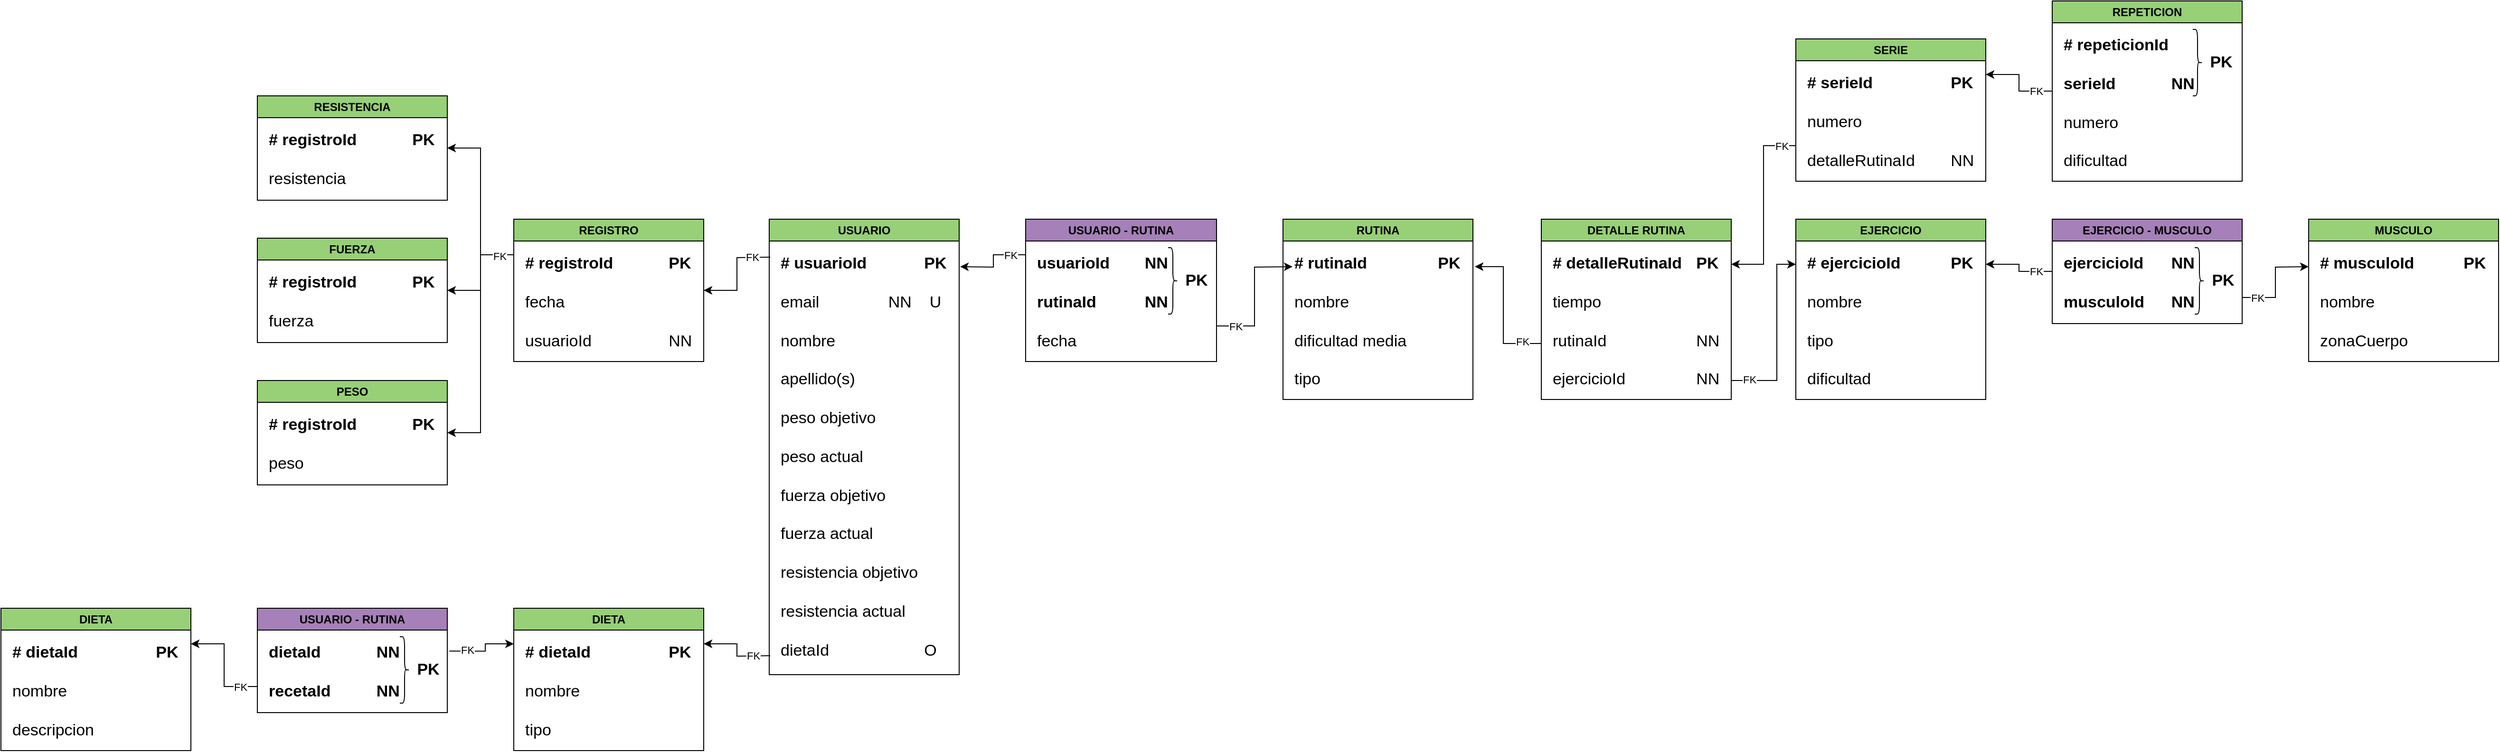 <mxfile version="22.1.11" type="github">
  <diagram name="Página-1" id="gjtRLzLxao2fpndlLqgI">
    <mxGraphModel dx="3434" dy="2511" grid="1" gridSize="10" guides="1" tooltips="1" connect="1" arrows="1" fold="1" page="1" pageScale="1" pageWidth="827" pageHeight="1169" math="0" shadow="0">
      <root>
        <mxCell id="0" />
        <mxCell id="1" parent="0" />
        <mxCell id="w3PoWwuRmh8IUbwpKN5N-68" style="edgeStyle=orthogonalEdgeStyle;rounded=0;orthogonalLoop=1;jettySize=auto;html=1;entryX=1;entryY=0.25;entryDx=0;entryDy=0;" edge="1" parent="1" target="w3PoWwuRmh8IUbwpKN5N-58">
          <mxGeometry relative="1" as="geometry">
            <mxPoint x="40" y="520" as="sourcePoint" />
          </mxGeometry>
        </mxCell>
        <mxCell id="w3PoWwuRmh8IUbwpKN5N-69" value="FK" style="edgeLabel;html=1;align=center;verticalAlign=middle;resizable=0;points=[];" vertex="1" connectable="0" parent="w3PoWwuRmh8IUbwpKN5N-68">
          <mxGeometry x="-0.59" relative="1" as="geometry">
            <mxPoint x="-1" as="offset" />
          </mxGeometry>
        </mxCell>
        <mxCell id="w3PoWwuRmh8IUbwpKN5N-77" style="edgeStyle=orthogonalEdgeStyle;rounded=0;orthogonalLoop=1;jettySize=auto;html=1;entryX=1;entryY=0.5;entryDx=0;entryDy=0;" edge="1" parent="1" target="w3PoWwuRmh8IUbwpKN5N-75">
          <mxGeometry relative="1" as="geometry">
            <mxPoint x="40" y="100" as="sourcePoint" />
          </mxGeometry>
        </mxCell>
        <mxCell id="w3PoWwuRmh8IUbwpKN5N-78" value="FK" style="edgeLabel;html=1;align=center;verticalAlign=middle;resizable=0;points=[];" vertex="1" connectable="0" parent="w3PoWwuRmh8IUbwpKN5N-77">
          <mxGeometry x="-0.662" relative="1" as="geometry">
            <mxPoint x="-2" as="offset" />
          </mxGeometry>
        </mxCell>
        <mxCell id="w3PoWwuRmh8IUbwpKN5N-1" value="USUARIO" style="swimlane;whiteSpace=wrap;html=1;startSize=23;fillColor=#97D077;" vertex="1" parent="1">
          <mxGeometry x="39" y="60" width="200" height="480" as="geometry" />
        </mxCell>
        <mxCell id="w3PoWwuRmh8IUbwpKN5N-2" value="&lt;b style=&quot;font-size: 17px;&quot;&gt;# usuarioId&lt;span style=&quot;white-space: pre;&quot;&gt;&#x9;&lt;/span&gt;&lt;span style=&quot;white-space: pre;&quot;&gt;&#x9;&lt;/span&gt;PK&lt;/b&gt;&lt;br style=&quot;font-size: 17px;&quot;&gt;&lt;br style=&quot;font-size: 17px;&quot;&gt;email&lt;span style=&quot;&quot;&gt;&lt;span style=&quot;&quot;&gt;&amp;nbsp;&amp;nbsp;&lt;/span&gt;&lt;/span&gt;&lt;span style=&quot;&quot;&gt;&lt;span style=&quot;&quot;&gt;&amp;nbsp;&amp;nbsp;&amp;nbsp;&amp;nbsp;&lt;/span&gt;&lt;span style=&quot;&quot;&gt;&lt;span style=&quot;&quot;&gt;&amp;nbsp;&amp;nbsp;&amp;nbsp;&amp;nbsp;&lt;span style=&quot;white-space: pre;&quot;&gt;&#x9;&lt;/span&gt;&lt;/span&gt;&lt;/span&gt;NN&lt;span style=&quot;&quot;&gt;&lt;span style=&quot;&quot;&gt;&amp;nbsp;&amp;nbsp;&amp;nbsp;&amp;nbsp;&lt;/span&gt;&lt;/span&gt;U&lt;/span&gt;&lt;br style=&quot;font-size: 17px;&quot;&gt;&lt;br style=&quot;font-size: 17px;&quot;&gt;nombre&lt;br style=&quot;font-size: 17px;&quot;&gt;&lt;br style=&quot;font-size: 17px;&quot;&gt;apellido(s)&lt;br&gt;&lt;br&gt;peso objetivo&lt;br&gt;&lt;br&gt;peso actual&lt;br&gt;&lt;br&gt;fuerza objetivo&lt;br&gt;&lt;br&gt;fuerza actual&lt;br&gt;&lt;br&gt;resistencia objetivo&lt;br style=&quot;border-color: var(--border-color);&quot;&gt;&lt;br style=&quot;border-color: var(--border-color);&quot;&gt;resistencia actual&lt;br&gt;&lt;br&gt;dietaId&lt;span style=&quot;white-space: pre;&quot;&gt;&#x9;&lt;/span&gt;&lt;span style=&quot;white-space: pre;&quot;&gt;&#x9;&lt;/span&gt;&lt;span style=&quot;white-space: pre;&quot;&gt;&#x9;&lt;/span&gt;O" style="text;html=1;strokeColor=none;fillColor=none;align=left;verticalAlign=top;whiteSpace=wrap;rounded=0;fontSize=17;" vertex="1" parent="w3PoWwuRmh8IUbwpKN5N-1">
          <mxGeometry x="10" y="30" width="180" height="440" as="geometry" />
        </mxCell>
        <mxCell id="w3PoWwuRmh8IUbwpKN5N-3" style="edgeStyle=orthogonalEdgeStyle;rounded=0;orthogonalLoop=1;jettySize=auto;html=1;exitX=0;exitY=0.25;exitDx=0;exitDy=0;" edge="1" parent="1" source="w3PoWwuRmh8IUbwpKN5N-5">
          <mxGeometry relative="1" as="geometry">
            <mxPoint x="240" y="110" as="targetPoint" />
          </mxGeometry>
        </mxCell>
        <mxCell id="w3PoWwuRmh8IUbwpKN5N-20" value="FK" style="edgeLabel;html=1;align=center;verticalAlign=middle;resizable=0;points=[];" vertex="1" connectable="0" parent="w3PoWwuRmh8IUbwpKN5N-3">
          <mxGeometry x="-0.615" relative="1" as="geometry">
            <mxPoint as="offset" />
          </mxGeometry>
        </mxCell>
        <mxCell id="w3PoWwuRmh8IUbwpKN5N-4" style="edgeStyle=orthogonalEdgeStyle;rounded=0;orthogonalLoop=1;jettySize=auto;html=1;exitX=1;exitY=0.75;exitDx=0;exitDy=0;" edge="1" parent="1" source="w3PoWwuRmh8IUbwpKN5N-5">
          <mxGeometry relative="1" as="geometry">
            <mxPoint x="590" y="110" as="targetPoint" />
          </mxGeometry>
        </mxCell>
        <mxCell id="w3PoWwuRmh8IUbwpKN5N-21" value="FK" style="edgeLabel;html=1;align=center;verticalAlign=middle;resizable=0;points=[];" vertex="1" connectable="0" parent="w3PoWwuRmh8IUbwpKN5N-4">
          <mxGeometry x="-0.641" y="-1" relative="1" as="geometry">
            <mxPoint x="-6" y="-1" as="offset" />
          </mxGeometry>
        </mxCell>
        <mxCell id="w3PoWwuRmh8IUbwpKN5N-5" value="USUARIO - RUTINA" style="swimlane;whiteSpace=wrap;html=1;fillColor=#A680B8;" vertex="1" parent="1">
          <mxGeometry x="309" y="60" width="201" height="150" as="geometry" />
        </mxCell>
        <mxCell id="w3PoWwuRmh8IUbwpKN5N-6" value="&lt;div style=&quot;text-align: right;&quot;&gt;&lt;b style=&quot;background-color: initial;&quot;&gt;usuarioId&lt;span style=&quot;white-space: pre;&quot;&gt;&#x9;&lt;/span&gt;NN&lt;/b&gt;&lt;/div&gt;&lt;br style=&quot;font-size: 17px;&quot;&gt;&lt;b&gt;rutinaId&lt;/b&gt;&lt;span style=&quot;font-weight: bold; white-space: pre;&quot;&gt;&#x9;&lt;span style=&quot;white-space: pre;&quot;&gt;&#x9;&lt;/span&gt;&lt;/span&gt;&lt;b&gt;NN&lt;/b&gt;&lt;br&gt;&lt;br&gt;fecha" style="text;html=1;strokeColor=none;fillColor=none;align=left;verticalAlign=top;whiteSpace=wrap;rounded=0;fontSize=17;" vertex="1" parent="w3PoWwuRmh8IUbwpKN5N-5">
          <mxGeometry x="10" y="30" width="180" height="110" as="geometry" />
        </mxCell>
        <mxCell id="w3PoWwuRmh8IUbwpKN5N-7" value="" style="shape=curlyBracket;whiteSpace=wrap;html=1;rounded=1;flipH=1;labelPosition=right;verticalLabelPosition=middle;align=left;verticalAlign=middle;size=0.5;" vertex="1" parent="w3PoWwuRmh8IUbwpKN5N-5">
          <mxGeometry x="150" y="30" width="10" height="70" as="geometry" />
        </mxCell>
        <mxCell id="w3PoWwuRmh8IUbwpKN5N-8" value="&lt;b style=&quot;font-size: 17px;&quot;&gt;PK&lt;/b&gt;" style="text;html=1;strokeColor=none;fillColor=none;align=center;verticalAlign=middle;whiteSpace=wrap;rounded=0;fontSize=17;" vertex="1" parent="w3PoWwuRmh8IUbwpKN5N-5">
          <mxGeometry x="150" y="50" width="60" height="30" as="geometry" />
        </mxCell>
        <mxCell id="w3PoWwuRmh8IUbwpKN5N-9" value="RUTINA" style="swimlane;whiteSpace=wrap;html=1;fillColor=#97D077;" vertex="1" parent="1">
          <mxGeometry x="580" y="60" width="200" height="190" as="geometry" />
        </mxCell>
        <mxCell id="w3PoWwuRmh8IUbwpKN5N-10" value="&lt;b style=&quot;font-size: 17px;&quot;&gt;# rutinaId&lt;span style=&quot;white-space: pre;&quot;&gt;&#x9;&lt;span style=&quot;white-space: pre;&quot;&gt;&#x9;&lt;/span&gt;&lt;/span&gt;PK&lt;/b&gt;&lt;br style=&quot;font-size: 17px;&quot;&gt;&lt;br&gt;nombre&lt;br&gt;&lt;br style=&quot;font-size: 17px;&quot;&gt;dificultad media&lt;br style=&quot;font-size: 17px;&quot;&gt;&lt;br&gt;tipo" style="text;html=1;strokeColor=none;fillColor=none;align=left;verticalAlign=top;whiteSpace=wrap;rounded=0;fontSize=17;" vertex="1" parent="w3PoWwuRmh8IUbwpKN5N-9">
          <mxGeometry x="10" y="30" width="180" height="150" as="geometry" />
        </mxCell>
        <mxCell id="w3PoWwuRmh8IUbwpKN5N-25" style="edgeStyle=orthogonalEdgeStyle;rounded=0;orthogonalLoop=1;jettySize=auto;html=1;" edge="1" parent="1">
          <mxGeometry relative="1" as="geometry">
            <mxPoint x="852" y="190" as="sourcePoint" />
            <mxPoint x="782" y="110" as="targetPoint" />
            <Array as="points">
              <mxPoint x="852" y="191" />
              <mxPoint x="812" y="191" />
              <mxPoint x="812" y="110" />
            </Array>
          </mxGeometry>
        </mxCell>
        <mxCell id="w3PoWwuRmh8IUbwpKN5N-26" value="FK" style="edgeLabel;html=1;align=center;verticalAlign=middle;resizable=0;points=[];" vertex="1" connectable="0" parent="w3PoWwuRmh8IUbwpKN5N-25">
          <mxGeometry x="-0.724" y="-2" relative="1" as="geometry">
            <mxPoint as="offset" />
          </mxGeometry>
        </mxCell>
        <mxCell id="w3PoWwuRmh8IUbwpKN5N-30" style="edgeStyle=orthogonalEdgeStyle;rounded=0;orthogonalLoop=1;jettySize=auto;html=1;entryX=0;entryY=0.25;entryDx=0;entryDy=0;" edge="1" parent="1" target="w3PoWwuRmh8IUbwpKN5N-27">
          <mxGeometry relative="1" as="geometry">
            <mxPoint x="1052" y="230" as="sourcePoint" />
            <mxPoint x="1110" y="100" as="targetPoint" />
            <Array as="points">
              <mxPoint x="1100" y="230" />
              <mxPoint x="1100" y="108" />
            </Array>
          </mxGeometry>
        </mxCell>
        <mxCell id="w3PoWwuRmh8IUbwpKN5N-31" value="FK" style="edgeLabel;html=1;align=center;verticalAlign=middle;resizable=0;points=[];" vertex="1" connectable="0" parent="w3PoWwuRmh8IUbwpKN5N-30">
          <mxGeometry x="-0.814" y="1" relative="1" as="geometry">
            <mxPoint x="1" as="offset" />
          </mxGeometry>
        </mxCell>
        <mxCell id="w3PoWwuRmh8IUbwpKN5N-15" value="DETALLE RUTINA" style="swimlane;whiteSpace=wrap;html=1;fillColor=#97D077;" vertex="1" parent="1">
          <mxGeometry x="852" y="60" width="200" height="190" as="geometry" />
        </mxCell>
        <mxCell id="w3PoWwuRmh8IUbwpKN5N-16" value="&lt;b style=&quot;font-size: 17px;&quot;&gt;# detalleRutinaId&lt;span style=&quot;white-space: pre;&quot;&gt;&lt;span style=&quot;white-space: pre;&quot;&gt;&#x9;&lt;/span&gt;&lt;/span&gt;PK&lt;/b&gt;&lt;br style=&quot;font-size: 17px;&quot;&gt;&lt;br&gt;tiempo&lt;br&gt;&lt;br style=&quot;font-size: 17px;&quot;&gt;rutinaId&lt;span style=&quot;white-space: pre;&quot;&gt;&#x9;&lt;span style=&quot;white-space: pre;&quot;&gt;&#x9;&lt;/span&gt;&lt;/span&gt;&lt;span style=&quot;white-space: pre;&quot;&gt;&#x9;&lt;/span&gt;NN&lt;br&gt;&lt;br&gt;ejercicioId&lt;span style=&quot;white-space: pre;&quot;&gt;&#x9;&lt;/span&gt;&lt;span style=&quot;white-space: pre;&quot;&gt;&#x9;&lt;/span&gt;NN" style="text;html=1;strokeColor=none;fillColor=none;align=left;verticalAlign=top;whiteSpace=wrap;rounded=0;fontSize=17;" vertex="1" parent="w3PoWwuRmh8IUbwpKN5N-15">
          <mxGeometry x="10" y="30" width="180" height="150" as="geometry" />
        </mxCell>
        <mxCell id="w3PoWwuRmh8IUbwpKN5N-27" value="EJERCICIO" style="swimlane;whiteSpace=wrap;html=1;fillColor=#97D077;" vertex="1" parent="1">
          <mxGeometry x="1120" y="60" width="200" height="190" as="geometry" />
        </mxCell>
        <mxCell id="w3PoWwuRmh8IUbwpKN5N-28" value="&lt;b style=&quot;font-size: 17px;&quot;&gt;# ejercicioId&lt;span style=&quot;white-space: pre;&quot;&gt;&lt;span style=&quot;white-space: pre;&quot;&gt;&#x9;&lt;span style=&quot;white-space: pre;&quot;&gt;&#x9;&lt;/span&gt;&lt;/span&gt;&lt;/span&gt;PK&lt;/b&gt;&lt;br style=&quot;font-size: 17px;&quot;&gt;&lt;br&gt;nombre&lt;br&gt;&lt;br style=&quot;font-size: 17px;&quot;&gt;tipo&lt;br&gt;&lt;br&gt;dificultad" style="text;html=1;strokeColor=none;fillColor=none;align=left;verticalAlign=top;whiteSpace=wrap;rounded=0;fontSize=17;" vertex="1" parent="w3PoWwuRmh8IUbwpKN5N-27">
          <mxGeometry x="10" y="30" width="180" height="150" as="geometry" />
        </mxCell>
        <mxCell id="w3PoWwuRmh8IUbwpKN5N-32" value="MUSCULO" style="swimlane;whiteSpace=wrap;html=1;fillColor=#97D077;" vertex="1" parent="1">
          <mxGeometry x="1660" y="60" width="200" height="150" as="geometry" />
        </mxCell>
        <mxCell id="w3PoWwuRmh8IUbwpKN5N-33" value="&lt;b style=&quot;font-size: 17px;&quot;&gt;# musculoId&lt;span style=&quot;white-space: pre;&quot;&gt;&lt;span style=&quot;white-space: pre;&quot;&gt;&#x9;&lt;span style=&quot;white-space: pre;&quot;&gt;&#x9;&lt;/span&gt;&lt;/span&gt;&lt;/span&gt;PK&lt;/b&gt;&lt;br style=&quot;font-size: 17px;&quot;&gt;&lt;br&gt;nombre&lt;br&gt;&lt;br style=&quot;font-size: 17px;&quot;&gt;zonaCuerpo" style="text;html=1;strokeColor=none;fillColor=none;align=left;verticalAlign=top;whiteSpace=wrap;rounded=0;fontSize=17;" vertex="1" parent="w3PoWwuRmh8IUbwpKN5N-32">
          <mxGeometry x="10" y="30" width="180" height="110" as="geometry" />
        </mxCell>
        <mxCell id="w3PoWwuRmh8IUbwpKN5N-39" style="edgeStyle=orthogonalEdgeStyle;rounded=0;orthogonalLoop=1;jettySize=auto;html=1;exitX=0;exitY=0.5;exitDx=0;exitDy=0;entryX=1;entryY=0.25;entryDx=0;entryDy=0;" edge="1" parent="1" source="w3PoWwuRmh8IUbwpKN5N-34" target="w3PoWwuRmh8IUbwpKN5N-27">
          <mxGeometry relative="1" as="geometry" />
        </mxCell>
        <mxCell id="w3PoWwuRmh8IUbwpKN5N-40" value="FK" style="edgeLabel;html=1;align=center;verticalAlign=middle;resizable=0;points=[];" vertex="1" connectable="0" parent="w3PoWwuRmh8IUbwpKN5N-39">
          <mxGeometry x="-0.554" relative="1" as="geometry">
            <mxPoint as="offset" />
          </mxGeometry>
        </mxCell>
        <mxCell id="w3PoWwuRmh8IUbwpKN5N-41" style="edgeStyle=orthogonalEdgeStyle;rounded=0;orthogonalLoop=1;jettySize=auto;html=1;exitX=1;exitY=0.75;exitDx=0;exitDy=0;" edge="1" parent="1" source="w3PoWwuRmh8IUbwpKN5N-34">
          <mxGeometry relative="1" as="geometry">
            <mxPoint x="1660" y="110" as="targetPoint" />
          </mxGeometry>
        </mxCell>
        <mxCell id="w3PoWwuRmh8IUbwpKN5N-42" value="FK" style="edgeLabel;html=1;align=center;verticalAlign=middle;resizable=0;points=[];" vertex="1" connectable="0" parent="w3PoWwuRmh8IUbwpKN5N-41">
          <mxGeometry x="-0.672" y="1" relative="1" as="geometry">
            <mxPoint x="-1" y="1" as="offset" />
          </mxGeometry>
        </mxCell>
        <mxCell id="w3PoWwuRmh8IUbwpKN5N-34" value="EJERCICIO - MUSCULO" style="swimlane;whiteSpace=wrap;html=1;fillColor=#A680B8;" vertex="1" parent="1">
          <mxGeometry x="1390" y="60" width="200" height="110" as="geometry" />
        </mxCell>
        <mxCell id="w3PoWwuRmh8IUbwpKN5N-35" value="&lt;div style=&quot;&quot;&gt;&lt;b style=&quot;background-color: initial;&quot;&gt;ejercicioId &lt;span style=&quot;white-space: pre;&quot;&gt;&#x9;&lt;/span&gt;NN&lt;/b&gt;&lt;/div&gt;&lt;br style=&quot;font-size: 17px;&quot;&gt;&lt;b&gt;musculoId&lt;span style=&quot;white-space: pre;&quot;&gt;&lt;span style=&quot;white-space: pre;&quot;&gt;&#x9;&lt;/span&gt;&lt;/span&gt;NN&lt;/b&gt;" style="text;html=1;strokeColor=none;fillColor=none;align=left;verticalAlign=top;whiteSpace=wrap;rounded=0;fontSize=17;" vertex="1" parent="w3PoWwuRmh8IUbwpKN5N-34">
          <mxGeometry x="10" y="30" width="180" height="70" as="geometry" />
        </mxCell>
        <mxCell id="w3PoWwuRmh8IUbwpKN5N-36" value="" style="shape=curlyBracket;whiteSpace=wrap;html=1;rounded=1;flipH=1;labelPosition=right;verticalLabelPosition=middle;align=left;verticalAlign=middle;size=0.5;" vertex="1" parent="w3PoWwuRmh8IUbwpKN5N-34">
          <mxGeometry x="150" y="30" width="10" height="70" as="geometry" />
        </mxCell>
        <mxCell id="w3PoWwuRmh8IUbwpKN5N-37" value="&lt;b style=&quot;font-size: 17px;&quot;&gt;PK&lt;/b&gt;" style="text;html=1;strokeColor=none;fillColor=none;align=center;verticalAlign=middle;whiteSpace=wrap;rounded=0;fontSize=17;" vertex="1" parent="w3PoWwuRmh8IUbwpKN5N-34">
          <mxGeometry x="150" y="50" width="60" height="30" as="geometry" />
        </mxCell>
        <mxCell id="w3PoWwuRmh8IUbwpKN5N-56" style="edgeStyle=orthogonalEdgeStyle;rounded=0;orthogonalLoop=1;jettySize=auto;html=1;exitX=0;exitY=0.75;exitDx=0;exitDy=0;entryX=1;entryY=0.25;entryDx=0;entryDy=0;" edge="1" parent="1" source="w3PoWwuRmh8IUbwpKN5N-44" target="w3PoWwuRmh8IUbwpKN5N-15">
          <mxGeometry relative="1" as="geometry" />
        </mxCell>
        <mxCell id="w3PoWwuRmh8IUbwpKN5N-57" value="FK" style="edgeLabel;html=1;align=center;verticalAlign=middle;resizable=0;points=[];" vertex="1" connectable="0" parent="w3PoWwuRmh8IUbwpKN5N-56">
          <mxGeometry x="-0.837" relative="1" as="geometry">
            <mxPoint as="offset" />
          </mxGeometry>
        </mxCell>
        <mxCell id="w3PoWwuRmh8IUbwpKN5N-44" value="SERIE" style="swimlane;whiteSpace=wrap;html=1;fillColor=#97D077;" vertex="1" parent="1">
          <mxGeometry x="1120" y="-130" width="200" height="150" as="geometry" />
        </mxCell>
        <mxCell id="w3PoWwuRmh8IUbwpKN5N-45" value="&lt;b style=&quot;font-size: 17px;&quot;&gt;# serieId&lt;span style=&quot;white-space: pre;&quot;&gt;&lt;span style=&quot;white-space: pre;&quot;&gt;&#x9;&lt;span style=&quot;white-space: pre;&quot;&gt;&#x9;&lt;span style=&quot;white-space: pre;&quot;&gt;&#x9;&lt;/span&gt;&lt;/span&gt;&lt;/span&gt;&lt;/span&gt;PK&lt;/b&gt;&lt;br style=&quot;font-size: 17px;&quot;&gt;&lt;br&gt;numero&lt;br&gt;&lt;br&gt;detalleRutinaId&lt;span style=&quot;white-space: pre;&quot;&gt;&#x9;&lt;/span&gt;NN" style="text;html=1;strokeColor=none;fillColor=none;align=left;verticalAlign=top;whiteSpace=wrap;rounded=0;fontSize=17;" vertex="1" parent="w3PoWwuRmh8IUbwpKN5N-44">
          <mxGeometry x="10" y="30" width="180" height="110" as="geometry" />
        </mxCell>
        <mxCell id="w3PoWwuRmh8IUbwpKN5N-51" style="edgeStyle=orthogonalEdgeStyle;rounded=0;orthogonalLoop=1;jettySize=auto;html=1;exitX=0;exitY=0.5;exitDx=0;exitDy=0;entryX=1;entryY=0.25;entryDx=0;entryDy=0;" edge="1" parent="1" source="w3PoWwuRmh8IUbwpKN5N-46" target="w3PoWwuRmh8IUbwpKN5N-44">
          <mxGeometry relative="1" as="geometry" />
        </mxCell>
        <mxCell id="w3PoWwuRmh8IUbwpKN5N-52" value="FK" style="edgeLabel;html=1;align=center;verticalAlign=middle;resizable=0;points=[];" vertex="1" connectable="0" parent="w3PoWwuRmh8IUbwpKN5N-51">
          <mxGeometry x="-0.611" relative="1" as="geometry">
            <mxPoint as="offset" />
          </mxGeometry>
        </mxCell>
        <mxCell id="w3PoWwuRmh8IUbwpKN5N-46" value="REPETICION" style="swimlane;whiteSpace=wrap;html=1;fillColor=#97D077;" vertex="1" parent="1">
          <mxGeometry x="1390" y="-170" width="200" height="190" as="geometry" />
        </mxCell>
        <mxCell id="w3PoWwuRmh8IUbwpKN5N-47" value="&lt;b style=&quot;font-size: 17px;&quot;&gt;# repeticionId&lt;span style=&quot;white-space: pre;&quot;&gt;&lt;span style=&quot;white-space: pre;&quot;&gt;&#x9;&lt;span style=&quot;white-space: pre;&quot;&gt;&#x9;&lt;/span&gt;&lt;/span&gt;&lt;/span&gt;&lt;/b&gt;&lt;br style=&quot;font-size: 17px;&quot;&gt;&lt;br&gt;&lt;b&gt;serieId&lt;span style=&quot;white-space: pre;&quot;&gt;&#x9;&lt;/span&gt;&lt;span style=&quot;white-space: pre;&quot;&gt;&#x9;&lt;/span&gt;NN&lt;/b&gt;&lt;br&gt;&lt;br&gt;&lt;span style=&quot;white-space: pre;&quot;&gt;numero&lt;br&gt;&lt;/span&gt;&lt;br&gt;dificultad&lt;span style=&quot;font-weight: bold; white-space: pre;&quot;&gt;&#x9;&lt;/span&gt;&lt;br&gt;" style="text;html=1;strokeColor=none;fillColor=none;align=left;verticalAlign=top;whiteSpace=wrap;rounded=0;fontSize=17;" vertex="1" parent="w3PoWwuRmh8IUbwpKN5N-46">
          <mxGeometry x="10" y="30" width="180" height="150" as="geometry" />
        </mxCell>
        <mxCell id="w3PoWwuRmh8IUbwpKN5N-48" value="" style="shape=curlyBracket;whiteSpace=wrap;html=1;rounded=1;flipH=1;labelPosition=right;verticalLabelPosition=middle;align=left;verticalAlign=middle;size=0.5;" vertex="1" parent="w3PoWwuRmh8IUbwpKN5N-46">
          <mxGeometry x="148" y="30" width="10" height="70" as="geometry" />
        </mxCell>
        <mxCell id="w3PoWwuRmh8IUbwpKN5N-49" value="&lt;b style=&quot;font-size: 17px;&quot;&gt;PK&lt;/b&gt;" style="text;html=1;strokeColor=none;fillColor=none;align=center;verticalAlign=middle;whiteSpace=wrap;rounded=0;fontSize=17;" vertex="1" parent="w3PoWwuRmh8IUbwpKN5N-46">
          <mxGeometry x="148" y="50" width="60" height="30" as="geometry" />
        </mxCell>
        <mxCell id="w3PoWwuRmh8IUbwpKN5N-58" value="DIETA" style="swimlane;whiteSpace=wrap;html=1;fillColor=#97D077;" vertex="1" parent="1">
          <mxGeometry x="-230" y="470" width="200" height="150" as="geometry" />
        </mxCell>
        <mxCell id="w3PoWwuRmh8IUbwpKN5N-59" value="&lt;b style=&quot;font-size: 17px;&quot;&gt;# dietaId&lt;span style=&quot;white-space: pre;&quot;&gt;&#x9;&lt;span style=&quot;white-space: pre;&quot;&gt;&#x9;&lt;span style=&quot;white-space: pre;&quot;&gt;&#x9;&lt;/span&gt;&lt;/span&gt;&lt;/span&gt;PK&lt;/b&gt;&lt;br style=&quot;font-size: 17px;&quot;&gt;&lt;br&gt;nombre&lt;br&gt;&lt;br&gt;tipo" style="text;html=1;strokeColor=none;fillColor=none;align=left;verticalAlign=top;whiteSpace=wrap;rounded=0;fontSize=17;" vertex="1" parent="w3PoWwuRmh8IUbwpKN5N-58">
          <mxGeometry x="10" y="30" width="180" height="110" as="geometry" />
        </mxCell>
        <mxCell id="w3PoWwuRmh8IUbwpKN5N-70" style="edgeStyle=orthogonalEdgeStyle;rounded=0;orthogonalLoop=1;jettySize=auto;html=1;entryX=0;entryY=0.25;entryDx=0;entryDy=0;exitX=0.869;exitY=-0.161;exitDx=0;exitDy=0;exitPerimeter=0;" edge="1" parent="1" source="w3PoWwuRmh8IUbwpKN5N-65" target="w3PoWwuRmh8IUbwpKN5N-58">
          <mxGeometry relative="1" as="geometry">
            <mxPoint x="-300" y="510" as="sourcePoint" />
          </mxGeometry>
        </mxCell>
        <mxCell id="w3PoWwuRmh8IUbwpKN5N-72" value="FK" style="edgeLabel;html=1;align=center;verticalAlign=middle;resizable=0;points=[];" vertex="1" connectable="0" parent="w3PoWwuRmh8IUbwpKN5N-70">
          <mxGeometry x="-0.492" y="1" relative="1" as="geometry">
            <mxPoint as="offset" />
          </mxGeometry>
        </mxCell>
        <mxCell id="w3PoWwuRmh8IUbwpKN5N-73" style="edgeStyle=orthogonalEdgeStyle;rounded=0;orthogonalLoop=1;jettySize=auto;html=1;exitX=0;exitY=0.75;exitDx=0;exitDy=0;entryX=1;entryY=0.25;entryDx=0;entryDy=0;" edge="1" parent="1" source="w3PoWwuRmh8IUbwpKN5N-62" target="w3PoWwuRmh8IUbwpKN5N-66">
          <mxGeometry relative="1" as="geometry" />
        </mxCell>
        <mxCell id="w3PoWwuRmh8IUbwpKN5N-74" value="FK" style="edgeLabel;html=1;align=center;verticalAlign=middle;resizable=0;points=[];" vertex="1" connectable="0" parent="w3PoWwuRmh8IUbwpKN5N-73">
          <mxGeometry x="-0.69" relative="1" as="geometry">
            <mxPoint as="offset" />
          </mxGeometry>
        </mxCell>
        <mxCell id="w3PoWwuRmh8IUbwpKN5N-62" value="USUARIO - RUTINA" style="swimlane;whiteSpace=wrap;html=1;fillColor=#A680B8;" vertex="1" parent="1">
          <mxGeometry x="-500" y="470" width="200" height="110" as="geometry" />
        </mxCell>
        <mxCell id="w3PoWwuRmh8IUbwpKN5N-63" value="&lt;div style=&quot;text-align: right;&quot;&gt;&lt;b style=&quot;background-color: initial;&quot;&gt;dietaId&lt;span style=&quot;white-space: pre;&quot;&gt;&#x9;&lt;/span&gt;&lt;span style=&quot;white-space: pre;&quot;&gt;&#x9;&lt;/span&gt;NN&lt;/b&gt;&lt;/div&gt;&lt;br style=&quot;font-size: 17px;&quot;&gt;&lt;b&gt;recetaId&lt;/b&gt;&lt;span style=&quot;font-weight: bold; white-space: pre;&quot;&gt;&#x9;&lt;span style=&quot;white-space: pre;&quot;&gt;&#x9;&lt;/span&gt;&lt;/span&gt;&lt;b&gt;NN&lt;/b&gt;" style="text;html=1;strokeColor=none;fillColor=none;align=left;verticalAlign=top;whiteSpace=wrap;rounded=0;fontSize=17;" vertex="1" parent="w3PoWwuRmh8IUbwpKN5N-62">
          <mxGeometry x="10" y="30" width="180" height="70" as="geometry" />
        </mxCell>
        <mxCell id="w3PoWwuRmh8IUbwpKN5N-64" value="" style="shape=curlyBracket;whiteSpace=wrap;html=1;rounded=1;flipH=1;labelPosition=right;verticalLabelPosition=middle;align=left;verticalAlign=middle;size=0.5;" vertex="1" parent="w3PoWwuRmh8IUbwpKN5N-62">
          <mxGeometry x="150" y="30" width="10" height="70" as="geometry" />
        </mxCell>
        <mxCell id="w3PoWwuRmh8IUbwpKN5N-65" value="&lt;b style=&quot;font-size: 17px;&quot;&gt;PK&lt;/b&gt;" style="text;html=1;strokeColor=none;fillColor=none;align=center;verticalAlign=middle;whiteSpace=wrap;rounded=0;fontSize=17;" vertex="1" parent="w3PoWwuRmh8IUbwpKN5N-62">
          <mxGeometry x="150" y="50" width="60" height="30" as="geometry" />
        </mxCell>
        <mxCell id="w3PoWwuRmh8IUbwpKN5N-66" value="DIETA" style="swimlane;whiteSpace=wrap;html=1;fillColor=#97D077;" vertex="1" parent="1">
          <mxGeometry x="-770" y="470" width="200" height="150" as="geometry" />
        </mxCell>
        <mxCell id="w3PoWwuRmh8IUbwpKN5N-67" value="&lt;b style=&quot;font-size: 17px;&quot;&gt;# dietaId&lt;span style=&quot;white-space: pre;&quot;&gt;&#x9;&lt;span style=&quot;white-space: pre;&quot;&gt;&#x9;&lt;span style=&quot;white-space: pre;&quot;&gt;&#x9;&lt;/span&gt;&lt;/span&gt;&lt;/span&gt;PK&lt;/b&gt;&lt;br style=&quot;font-size: 17px;&quot;&gt;&lt;br&gt;nombre&lt;br&gt;&lt;br&gt;descripcion" style="text;html=1;strokeColor=none;fillColor=none;align=left;verticalAlign=top;whiteSpace=wrap;rounded=0;fontSize=17;" vertex="1" parent="w3PoWwuRmh8IUbwpKN5N-66">
          <mxGeometry x="10" y="30" width="180" height="110" as="geometry" />
        </mxCell>
        <mxCell id="w3PoWwuRmh8IUbwpKN5N-85" style="edgeStyle=orthogonalEdgeStyle;rounded=0;orthogonalLoop=1;jettySize=auto;html=1;exitX=0;exitY=0.25;exitDx=0;exitDy=0;entryX=1;entryY=0.5;entryDx=0;entryDy=0;" edge="1" parent="1" source="w3PoWwuRmh8IUbwpKN5N-75" target="w3PoWwuRmh8IUbwpKN5N-83">
          <mxGeometry relative="1" as="geometry" />
        </mxCell>
        <mxCell id="w3PoWwuRmh8IUbwpKN5N-87" style="edgeStyle=orthogonalEdgeStyle;rounded=0;orthogonalLoop=1;jettySize=auto;html=1;exitX=0;exitY=0.25;exitDx=0;exitDy=0;entryX=1;entryY=0.5;entryDx=0;entryDy=0;" edge="1" parent="1" source="w3PoWwuRmh8IUbwpKN5N-75" target="w3PoWwuRmh8IUbwpKN5N-81">
          <mxGeometry relative="1" as="geometry" />
        </mxCell>
        <mxCell id="w3PoWwuRmh8IUbwpKN5N-88" style="edgeStyle=orthogonalEdgeStyle;rounded=0;orthogonalLoop=1;jettySize=auto;html=1;exitX=0;exitY=0.25;exitDx=0;exitDy=0;entryX=1;entryY=0.5;entryDx=0;entryDy=0;" edge="1" parent="1" source="w3PoWwuRmh8IUbwpKN5N-75" target="w3PoWwuRmh8IUbwpKN5N-79">
          <mxGeometry relative="1" as="geometry" />
        </mxCell>
        <mxCell id="w3PoWwuRmh8IUbwpKN5N-89" value="FK" style="edgeLabel;html=1;align=center;verticalAlign=middle;resizable=0;points=[];" vertex="1" connectable="0" parent="w3PoWwuRmh8IUbwpKN5N-88">
          <mxGeometry x="-0.881" y="1" relative="1" as="geometry">
            <mxPoint as="offset" />
          </mxGeometry>
        </mxCell>
        <mxCell id="w3PoWwuRmh8IUbwpKN5N-75" value="REGISTRO" style="swimlane;whiteSpace=wrap;html=1;fillColor=#97D077;" vertex="1" parent="1">
          <mxGeometry x="-230" y="60" width="200" height="150" as="geometry" />
        </mxCell>
        <mxCell id="w3PoWwuRmh8IUbwpKN5N-76" value="&lt;b style=&quot;font-size: 17px;&quot;&gt;# registroId&lt;span style=&quot;white-space: pre;&quot;&gt;&lt;span style=&quot;white-space: pre;&quot;&gt;&lt;span style=&quot;white-space: pre;&quot;&gt;&#x9;&lt;span style=&quot;white-space: pre;&quot;&gt;&#x9;&lt;/span&gt;&lt;/span&gt;&lt;/span&gt;&lt;/span&gt;PK&lt;/b&gt;&lt;br&gt;&lt;br&gt;fecha&lt;br&gt;&lt;br&gt;usuarioId&lt;span style=&quot;white-space: pre;&quot;&gt;&#x9;&lt;/span&gt;&lt;span style=&quot;white-space: pre;&quot;&gt;&#x9;&lt;/span&gt;&lt;span style=&quot;white-space: pre;&quot;&gt;&#x9;&lt;/span&gt;NN" style="text;html=1;strokeColor=none;fillColor=none;align=left;verticalAlign=top;whiteSpace=wrap;rounded=0;fontSize=17;" vertex="1" parent="w3PoWwuRmh8IUbwpKN5N-75">
          <mxGeometry x="10" y="30" width="180" height="110" as="geometry" />
        </mxCell>
        <mxCell id="w3PoWwuRmh8IUbwpKN5N-79" value="PESO" style="swimlane;whiteSpace=wrap;html=1;fillColor=#97D077;" vertex="1" parent="1">
          <mxGeometry x="-500" y="230" width="200" height="110" as="geometry" />
        </mxCell>
        <mxCell id="w3PoWwuRmh8IUbwpKN5N-80" value="&lt;b style=&quot;font-size: 17px;&quot;&gt;# registroId&lt;span style=&quot;white-space: pre;&quot;&gt;&#x9;&lt;span style=&quot;white-space: pre;&quot;&gt;&lt;span style=&quot;white-space: pre;&quot;&gt;&#x9;&lt;/span&gt;&lt;/span&gt;&lt;/span&gt;PK&lt;/b&gt;&lt;br style=&quot;font-size: 17px;&quot;&gt;&lt;br&gt;peso" style="text;html=1;strokeColor=none;fillColor=none;align=left;verticalAlign=top;whiteSpace=wrap;rounded=0;fontSize=17;" vertex="1" parent="w3PoWwuRmh8IUbwpKN5N-79">
          <mxGeometry x="10" y="30" width="180" height="70" as="geometry" />
        </mxCell>
        <mxCell id="w3PoWwuRmh8IUbwpKN5N-81" value="FUERZA" style="swimlane;whiteSpace=wrap;html=1;fillColor=#97D077;" vertex="1" parent="1">
          <mxGeometry x="-500" y="80" width="200" height="110" as="geometry" />
        </mxCell>
        <mxCell id="w3PoWwuRmh8IUbwpKN5N-82" value="&lt;b style=&quot;font-size: 17px;&quot;&gt;# registroId&lt;span style=&quot;white-space: pre;&quot;&gt;&#x9;&lt;span style=&quot;white-space: pre;&quot;&gt;&lt;span style=&quot;white-space: pre;&quot;&gt;&#x9;&lt;/span&gt;&lt;/span&gt;&lt;/span&gt;PK&lt;/b&gt;&lt;br style=&quot;font-size: 17px;&quot;&gt;&lt;br&gt;fuerza" style="text;html=1;strokeColor=none;fillColor=none;align=left;verticalAlign=top;whiteSpace=wrap;rounded=0;fontSize=17;" vertex="1" parent="w3PoWwuRmh8IUbwpKN5N-81">
          <mxGeometry x="10" y="30" width="180" height="70" as="geometry" />
        </mxCell>
        <mxCell id="w3PoWwuRmh8IUbwpKN5N-83" value="RESISTENCIA" style="swimlane;whiteSpace=wrap;html=1;fillColor=#97D077;" vertex="1" parent="1">
          <mxGeometry x="-500" y="-70" width="200" height="110" as="geometry" />
        </mxCell>
        <mxCell id="w3PoWwuRmh8IUbwpKN5N-84" value="&lt;b style=&quot;font-size: 17px;&quot;&gt;# registroId&lt;span style=&quot;white-space: pre;&quot;&gt;&#x9;&lt;span style=&quot;white-space: pre;&quot;&gt;&lt;span style=&quot;white-space: pre;&quot;&gt;&#x9;&lt;/span&gt;&lt;/span&gt;&lt;/span&gt;PK&lt;/b&gt;&lt;br style=&quot;font-size: 17px;&quot;&gt;&lt;br&gt;resistencia" style="text;html=1;strokeColor=none;fillColor=none;align=left;verticalAlign=top;whiteSpace=wrap;rounded=0;fontSize=17;" vertex="1" parent="w3PoWwuRmh8IUbwpKN5N-83">
          <mxGeometry x="10" y="30" width="180" height="70" as="geometry" />
        </mxCell>
      </root>
    </mxGraphModel>
  </diagram>
</mxfile>
